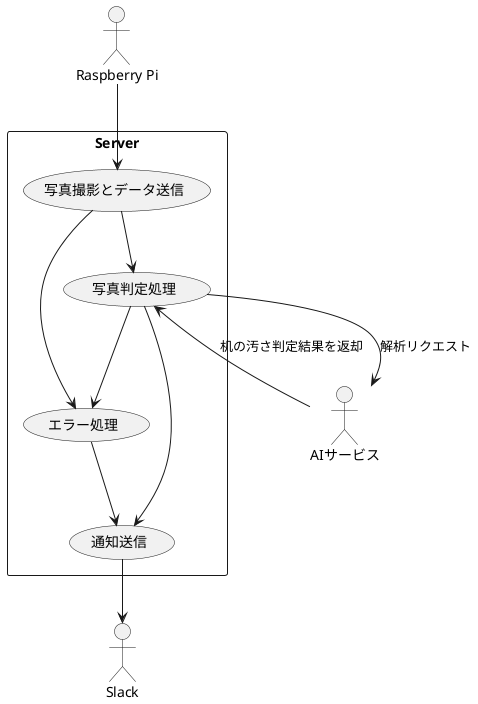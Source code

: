 @startuml
' アクターの定義
actor "Raspberry Pi" as Raspi
actor "Slack" as Slack
actor "AIサービス" as AIService

' サーバをシステムとして定義
rectangle Server {
    usecase "写真撮影とデータ送信" as UC1
    usecase "写真判定処理" as UC2
    usecase "通知送信" as UC3
    usecase "エラー処理" as UC5
}

' アクターとユースケースの関係
Raspi --> UC1
UC1 --> UC2
UC2 --> AIService : 解析リクエスト
AIService --> UC2 : 机の汚さ判定結果を返却
UC2 --> UC3
UC3 --> Slack
UC1 --> UC5
UC2 --> UC5
UC5 --> UC3
@enduml
